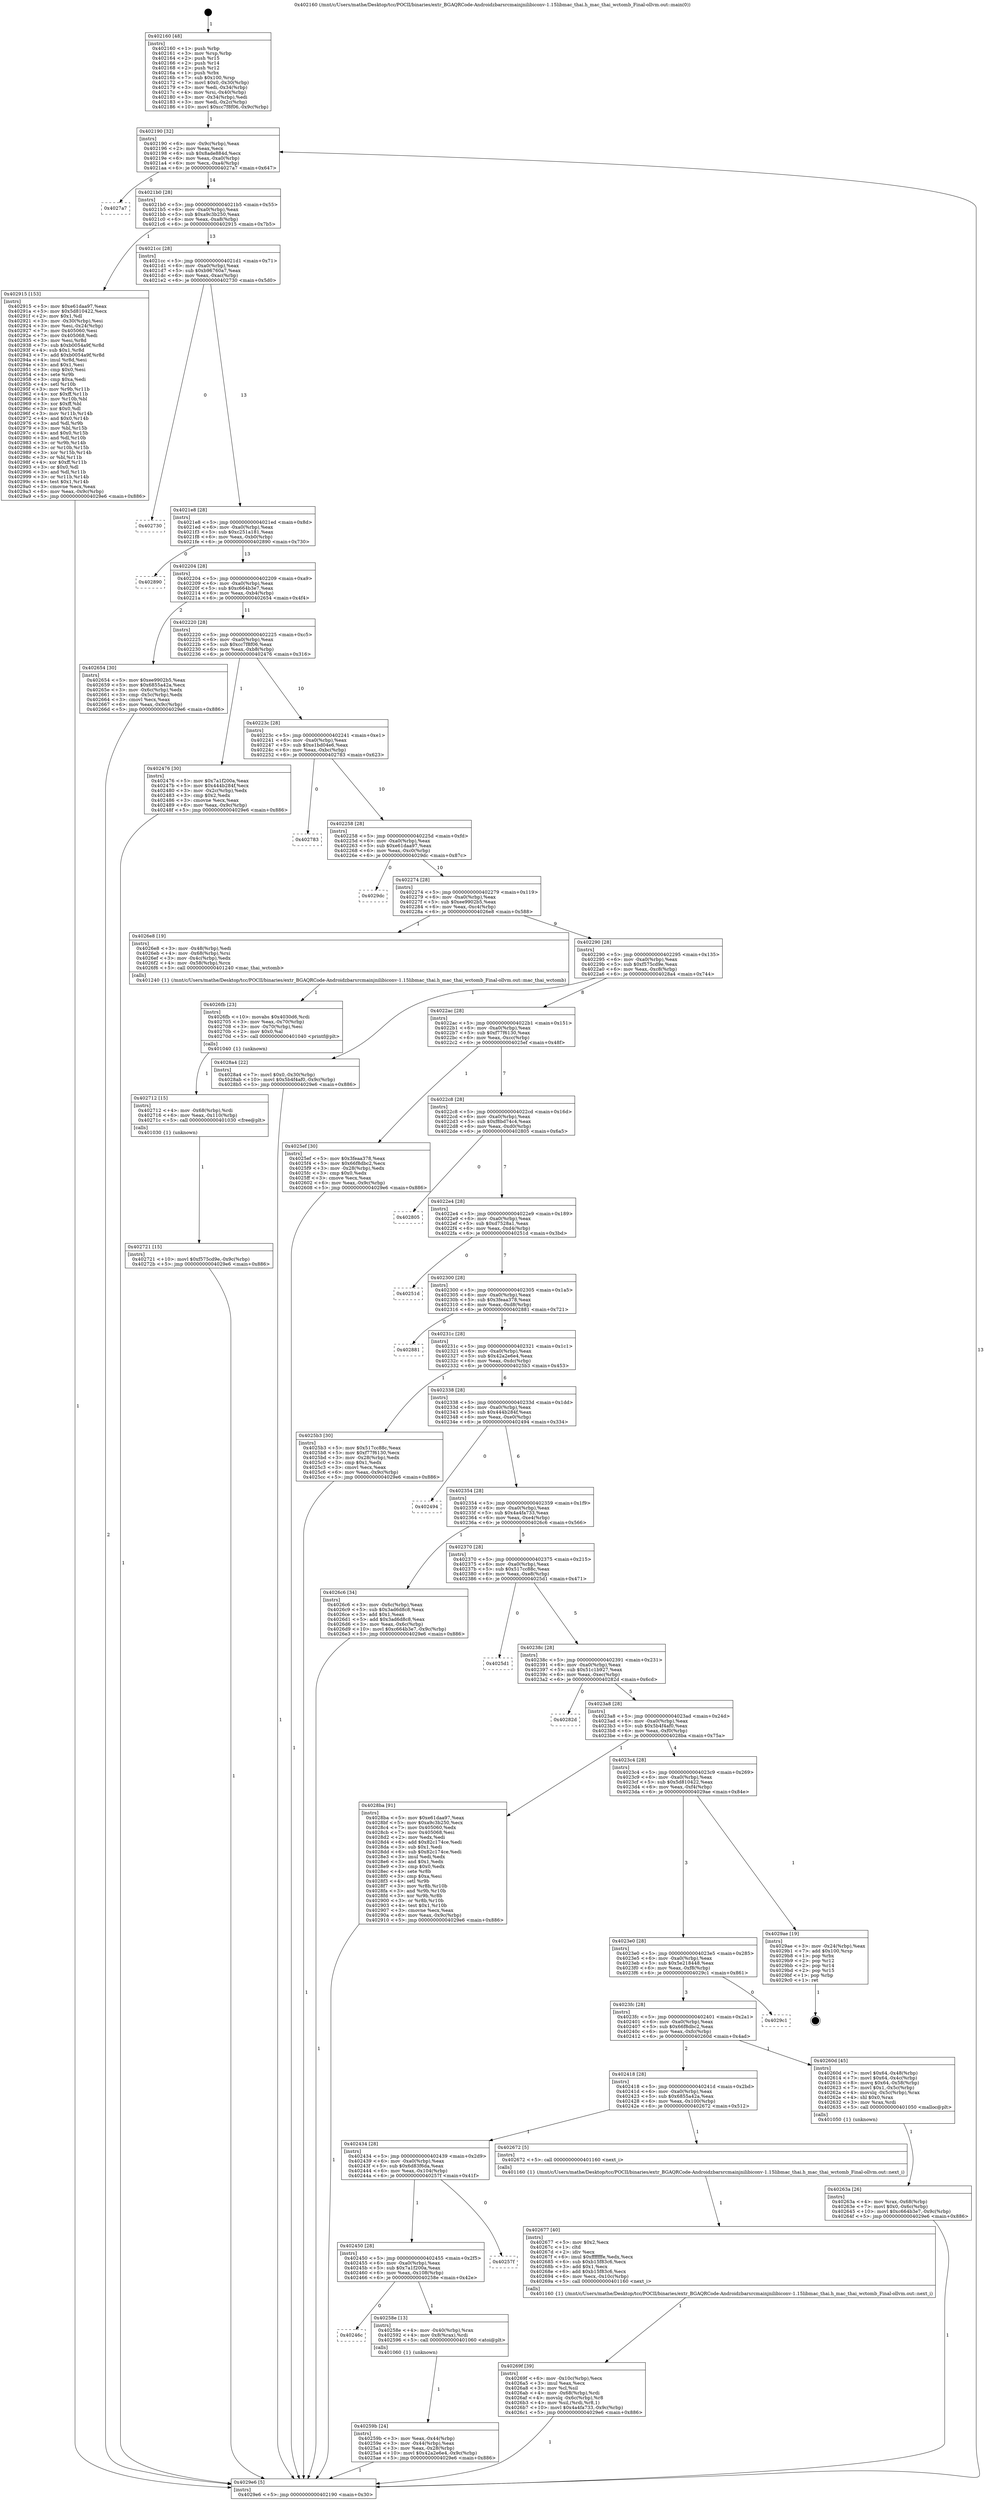 digraph "0x402160" {
  label = "0x402160 (/mnt/c/Users/mathe/Desktop/tcc/POCII/binaries/extr_BGAQRCode-Androidzbarsrcmainjnilibiconv-1.15libmac_thai.h_mac_thai_wctomb_Final-ollvm.out::main(0))"
  labelloc = "t"
  node[shape=record]

  Entry [label="",width=0.3,height=0.3,shape=circle,fillcolor=black,style=filled]
  "0x402190" [label="{
     0x402190 [32]\l
     | [instrs]\l
     &nbsp;&nbsp;0x402190 \<+6\>: mov -0x9c(%rbp),%eax\l
     &nbsp;&nbsp;0x402196 \<+2\>: mov %eax,%ecx\l
     &nbsp;&nbsp;0x402198 \<+6\>: sub $0x8ade884d,%ecx\l
     &nbsp;&nbsp;0x40219e \<+6\>: mov %eax,-0xa0(%rbp)\l
     &nbsp;&nbsp;0x4021a4 \<+6\>: mov %ecx,-0xa4(%rbp)\l
     &nbsp;&nbsp;0x4021aa \<+6\>: je 00000000004027a7 \<main+0x647\>\l
  }"]
  "0x4027a7" [label="{
     0x4027a7\l
  }", style=dashed]
  "0x4021b0" [label="{
     0x4021b0 [28]\l
     | [instrs]\l
     &nbsp;&nbsp;0x4021b0 \<+5\>: jmp 00000000004021b5 \<main+0x55\>\l
     &nbsp;&nbsp;0x4021b5 \<+6\>: mov -0xa0(%rbp),%eax\l
     &nbsp;&nbsp;0x4021bb \<+5\>: sub $0xa9c3b250,%eax\l
     &nbsp;&nbsp;0x4021c0 \<+6\>: mov %eax,-0xa8(%rbp)\l
     &nbsp;&nbsp;0x4021c6 \<+6\>: je 0000000000402915 \<main+0x7b5\>\l
  }"]
  Exit [label="",width=0.3,height=0.3,shape=circle,fillcolor=black,style=filled,peripheries=2]
  "0x402915" [label="{
     0x402915 [153]\l
     | [instrs]\l
     &nbsp;&nbsp;0x402915 \<+5\>: mov $0xe61daa97,%eax\l
     &nbsp;&nbsp;0x40291a \<+5\>: mov $0x5d810422,%ecx\l
     &nbsp;&nbsp;0x40291f \<+2\>: mov $0x1,%dl\l
     &nbsp;&nbsp;0x402921 \<+3\>: mov -0x30(%rbp),%esi\l
     &nbsp;&nbsp;0x402924 \<+3\>: mov %esi,-0x24(%rbp)\l
     &nbsp;&nbsp;0x402927 \<+7\>: mov 0x405060,%esi\l
     &nbsp;&nbsp;0x40292e \<+7\>: mov 0x405068,%edi\l
     &nbsp;&nbsp;0x402935 \<+3\>: mov %esi,%r8d\l
     &nbsp;&nbsp;0x402938 \<+7\>: sub $0xb0054a9f,%r8d\l
     &nbsp;&nbsp;0x40293f \<+4\>: sub $0x1,%r8d\l
     &nbsp;&nbsp;0x402943 \<+7\>: add $0xb0054a9f,%r8d\l
     &nbsp;&nbsp;0x40294a \<+4\>: imul %r8d,%esi\l
     &nbsp;&nbsp;0x40294e \<+3\>: and $0x1,%esi\l
     &nbsp;&nbsp;0x402951 \<+3\>: cmp $0x0,%esi\l
     &nbsp;&nbsp;0x402954 \<+4\>: sete %r9b\l
     &nbsp;&nbsp;0x402958 \<+3\>: cmp $0xa,%edi\l
     &nbsp;&nbsp;0x40295b \<+4\>: setl %r10b\l
     &nbsp;&nbsp;0x40295f \<+3\>: mov %r9b,%r11b\l
     &nbsp;&nbsp;0x402962 \<+4\>: xor $0xff,%r11b\l
     &nbsp;&nbsp;0x402966 \<+3\>: mov %r10b,%bl\l
     &nbsp;&nbsp;0x402969 \<+3\>: xor $0xff,%bl\l
     &nbsp;&nbsp;0x40296c \<+3\>: xor $0x0,%dl\l
     &nbsp;&nbsp;0x40296f \<+3\>: mov %r11b,%r14b\l
     &nbsp;&nbsp;0x402972 \<+4\>: and $0x0,%r14b\l
     &nbsp;&nbsp;0x402976 \<+3\>: and %dl,%r9b\l
     &nbsp;&nbsp;0x402979 \<+3\>: mov %bl,%r15b\l
     &nbsp;&nbsp;0x40297c \<+4\>: and $0x0,%r15b\l
     &nbsp;&nbsp;0x402980 \<+3\>: and %dl,%r10b\l
     &nbsp;&nbsp;0x402983 \<+3\>: or %r9b,%r14b\l
     &nbsp;&nbsp;0x402986 \<+3\>: or %r10b,%r15b\l
     &nbsp;&nbsp;0x402989 \<+3\>: xor %r15b,%r14b\l
     &nbsp;&nbsp;0x40298c \<+3\>: or %bl,%r11b\l
     &nbsp;&nbsp;0x40298f \<+4\>: xor $0xff,%r11b\l
     &nbsp;&nbsp;0x402993 \<+3\>: or $0x0,%dl\l
     &nbsp;&nbsp;0x402996 \<+3\>: and %dl,%r11b\l
     &nbsp;&nbsp;0x402999 \<+3\>: or %r11b,%r14b\l
     &nbsp;&nbsp;0x40299c \<+4\>: test $0x1,%r14b\l
     &nbsp;&nbsp;0x4029a0 \<+3\>: cmovne %ecx,%eax\l
     &nbsp;&nbsp;0x4029a3 \<+6\>: mov %eax,-0x9c(%rbp)\l
     &nbsp;&nbsp;0x4029a9 \<+5\>: jmp 00000000004029e6 \<main+0x886\>\l
  }"]
  "0x4021cc" [label="{
     0x4021cc [28]\l
     | [instrs]\l
     &nbsp;&nbsp;0x4021cc \<+5\>: jmp 00000000004021d1 \<main+0x71\>\l
     &nbsp;&nbsp;0x4021d1 \<+6\>: mov -0xa0(%rbp),%eax\l
     &nbsp;&nbsp;0x4021d7 \<+5\>: sub $0xb96760a7,%eax\l
     &nbsp;&nbsp;0x4021dc \<+6\>: mov %eax,-0xac(%rbp)\l
     &nbsp;&nbsp;0x4021e2 \<+6\>: je 0000000000402730 \<main+0x5d0\>\l
  }"]
  "0x402721" [label="{
     0x402721 [15]\l
     | [instrs]\l
     &nbsp;&nbsp;0x402721 \<+10\>: movl $0xf575cd9e,-0x9c(%rbp)\l
     &nbsp;&nbsp;0x40272b \<+5\>: jmp 00000000004029e6 \<main+0x886\>\l
  }"]
  "0x402730" [label="{
     0x402730\l
  }", style=dashed]
  "0x4021e8" [label="{
     0x4021e8 [28]\l
     | [instrs]\l
     &nbsp;&nbsp;0x4021e8 \<+5\>: jmp 00000000004021ed \<main+0x8d\>\l
     &nbsp;&nbsp;0x4021ed \<+6\>: mov -0xa0(%rbp),%eax\l
     &nbsp;&nbsp;0x4021f3 \<+5\>: sub $0xc251a181,%eax\l
     &nbsp;&nbsp;0x4021f8 \<+6\>: mov %eax,-0xb0(%rbp)\l
     &nbsp;&nbsp;0x4021fe \<+6\>: je 0000000000402890 \<main+0x730\>\l
  }"]
  "0x402712" [label="{
     0x402712 [15]\l
     | [instrs]\l
     &nbsp;&nbsp;0x402712 \<+4\>: mov -0x68(%rbp),%rdi\l
     &nbsp;&nbsp;0x402716 \<+6\>: mov %eax,-0x110(%rbp)\l
     &nbsp;&nbsp;0x40271c \<+5\>: call 0000000000401030 \<free@plt\>\l
     | [calls]\l
     &nbsp;&nbsp;0x401030 \{1\} (unknown)\l
  }"]
  "0x402890" [label="{
     0x402890\l
  }", style=dashed]
  "0x402204" [label="{
     0x402204 [28]\l
     | [instrs]\l
     &nbsp;&nbsp;0x402204 \<+5\>: jmp 0000000000402209 \<main+0xa9\>\l
     &nbsp;&nbsp;0x402209 \<+6\>: mov -0xa0(%rbp),%eax\l
     &nbsp;&nbsp;0x40220f \<+5\>: sub $0xc664b3e7,%eax\l
     &nbsp;&nbsp;0x402214 \<+6\>: mov %eax,-0xb4(%rbp)\l
     &nbsp;&nbsp;0x40221a \<+6\>: je 0000000000402654 \<main+0x4f4\>\l
  }"]
  "0x4026fb" [label="{
     0x4026fb [23]\l
     | [instrs]\l
     &nbsp;&nbsp;0x4026fb \<+10\>: movabs $0x4030d6,%rdi\l
     &nbsp;&nbsp;0x402705 \<+3\>: mov %eax,-0x70(%rbp)\l
     &nbsp;&nbsp;0x402708 \<+3\>: mov -0x70(%rbp),%esi\l
     &nbsp;&nbsp;0x40270b \<+2\>: mov $0x0,%al\l
     &nbsp;&nbsp;0x40270d \<+5\>: call 0000000000401040 \<printf@plt\>\l
     | [calls]\l
     &nbsp;&nbsp;0x401040 \{1\} (unknown)\l
  }"]
  "0x402654" [label="{
     0x402654 [30]\l
     | [instrs]\l
     &nbsp;&nbsp;0x402654 \<+5\>: mov $0xee9902b5,%eax\l
     &nbsp;&nbsp;0x402659 \<+5\>: mov $0x6855a42a,%ecx\l
     &nbsp;&nbsp;0x40265e \<+3\>: mov -0x6c(%rbp),%edx\l
     &nbsp;&nbsp;0x402661 \<+3\>: cmp -0x5c(%rbp),%edx\l
     &nbsp;&nbsp;0x402664 \<+3\>: cmovl %ecx,%eax\l
     &nbsp;&nbsp;0x402667 \<+6\>: mov %eax,-0x9c(%rbp)\l
     &nbsp;&nbsp;0x40266d \<+5\>: jmp 00000000004029e6 \<main+0x886\>\l
  }"]
  "0x402220" [label="{
     0x402220 [28]\l
     | [instrs]\l
     &nbsp;&nbsp;0x402220 \<+5\>: jmp 0000000000402225 \<main+0xc5\>\l
     &nbsp;&nbsp;0x402225 \<+6\>: mov -0xa0(%rbp),%eax\l
     &nbsp;&nbsp;0x40222b \<+5\>: sub $0xcc7f8f06,%eax\l
     &nbsp;&nbsp;0x402230 \<+6\>: mov %eax,-0xb8(%rbp)\l
     &nbsp;&nbsp;0x402236 \<+6\>: je 0000000000402476 \<main+0x316\>\l
  }"]
  "0x40269f" [label="{
     0x40269f [39]\l
     | [instrs]\l
     &nbsp;&nbsp;0x40269f \<+6\>: mov -0x10c(%rbp),%ecx\l
     &nbsp;&nbsp;0x4026a5 \<+3\>: imul %eax,%ecx\l
     &nbsp;&nbsp;0x4026a8 \<+3\>: mov %cl,%sil\l
     &nbsp;&nbsp;0x4026ab \<+4\>: mov -0x68(%rbp),%rdi\l
     &nbsp;&nbsp;0x4026af \<+4\>: movslq -0x6c(%rbp),%r8\l
     &nbsp;&nbsp;0x4026b3 \<+4\>: mov %sil,(%rdi,%r8,1)\l
     &nbsp;&nbsp;0x4026b7 \<+10\>: movl $0x4a4fa733,-0x9c(%rbp)\l
     &nbsp;&nbsp;0x4026c1 \<+5\>: jmp 00000000004029e6 \<main+0x886\>\l
  }"]
  "0x402476" [label="{
     0x402476 [30]\l
     | [instrs]\l
     &nbsp;&nbsp;0x402476 \<+5\>: mov $0x7a1f200a,%eax\l
     &nbsp;&nbsp;0x40247b \<+5\>: mov $0x444b284f,%ecx\l
     &nbsp;&nbsp;0x402480 \<+3\>: mov -0x2c(%rbp),%edx\l
     &nbsp;&nbsp;0x402483 \<+3\>: cmp $0x2,%edx\l
     &nbsp;&nbsp;0x402486 \<+3\>: cmovne %ecx,%eax\l
     &nbsp;&nbsp;0x402489 \<+6\>: mov %eax,-0x9c(%rbp)\l
     &nbsp;&nbsp;0x40248f \<+5\>: jmp 00000000004029e6 \<main+0x886\>\l
  }"]
  "0x40223c" [label="{
     0x40223c [28]\l
     | [instrs]\l
     &nbsp;&nbsp;0x40223c \<+5\>: jmp 0000000000402241 \<main+0xe1\>\l
     &nbsp;&nbsp;0x402241 \<+6\>: mov -0xa0(%rbp),%eax\l
     &nbsp;&nbsp;0x402247 \<+5\>: sub $0xe1bd04e6,%eax\l
     &nbsp;&nbsp;0x40224c \<+6\>: mov %eax,-0xbc(%rbp)\l
     &nbsp;&nbsp;0x402252 \<+6\>: je 0000000000402783 \<main+0x623\>\l
  }"]
  "0x4029e6" [label="{
     0x4029e6 [5]\l
     | [instrs]\l
     &nbsp;&nbsp;0x4029e6 \<+5\>: jmp 0000000000402190 \<main+0x30\>\l
  }"]
  "0x402160" [label="{
     0x402160 [48]\l
     | [instrs]\l
     &nbsp;&nbsp;0x402160 \<+1\>: push %rbp\l
     &nbsp;&nbsp;0x402161 \<+3\>: mov %rsp,%rbp\l
     &nbsp;&nbsp;0x402164 \<+2\>: push %r15\l
     &nbsp;&nbsp;0x402166 \<+2\>: push %r14\l
     &nbsp;&nbsp;0x402168 \<+2\>: push %r12\l
     &nbsp;&nbsp;0x40216a \<+1\>: push %rbx\l
     &nbsp;&nbsp;0x40216b \<+7\>: sub $0x100,%rsp\l
     &nbsp;&nbsp;0x402172 \<+7\>: movl $0x0,-0x30(%rbp)\l
     &nbsp;&nbsp;0x402179 \<+3\>: mov %edi,-0x34(%rbp)\l
     &nbsp;&nbsp;0x40217c \<+4\>: mov %rsi,-0x40(%rbp)\l
     &nbsp;&nbsp;0x402180 \<+3\>: mov -0x34(%rbp),%edi\l
     &nbsp;&nbsp;0x402183 \<+3\>: mov %edi,-0x2c(%rbp)\l
     &nbsp;&nbsp;0x402186 \<+10\>: movl $0xcc7f8f06,-0x9c(%rbp)\l
  }"]
  "0x402677" [label="{
     0x402677 [40]\l
     | [instrs]\l
     &nbsp;&nbsp;0x402677 \<+5\>: mov $0x2,%ecx\l
     &nbsp;&nbsp;0x40267c \<+1\>: cltd\l
     &nbsp;&nbsp;0x40267d \<+2\>: idiv %ecx\l
     &nbsp;&nbsp;0x40267f \<+6\>: imul $0xfffffffe,%edx,%ecx\l
     &nbsp;&nbsp;0x402685 \<+6\>: sub $0xb15f83c6,%ecx\l
     &nbsp;&nbsp;0x40268b \<+3\>: add $0x1,%ecx\l
     &nbsp;&nbsp;0x40268e \<+6\>: add $0xb15f83c6,%ecx\l
     &nbsp;&nbsp;0x402694 \<+6\>: mov %ecx,-0x10c(%rbp)\l
     &nbsp;&nbsp;0x40269a \<+5\>: call 0000000000401160 \<next_i\>\l
     | [calls]\l
     &nbsp;&nbsp;0x401160 \{1\} (/mnt/c/Users/mathe/Desktop/tcc/POCII/binaries/extr_BGAQRCode-Androidzbarsrcmainjnilibiconv-1.15libmac_thai.h_mac_thai_wctomb_Final-ollvm.out::next_i)\l
  }"]
  "0x402783" [label="{
     0x402783\l
  }", style=dashed]
  "0x402258" [label="{
     0x402258 [28]\l
     | [instrs]\l
     &nbsp;&nbsp;0x402258 \<+5\>: jmp 000000000040225d \<main+0xfd\>\l
     &nbsp;&nbsp;0x40225d \<+6\>: mov -0xa0(%rbp),%eax\l
     &nbsp;&nbsp;0x402263 \<+5\>: sub $0xe61daa97,%eax\l
     &nbsp;&nbsp;0x402268 \<+6\>: mov %eax,-0xc0(%rbp)\l
     &nbsp;&nbsp;0x40226e \<+6\>: je 00000000004029dc \<main+0x87c\>\l
  }"]
  "0x40263a" [label="{
     0x40263a [26]\l
     | [instrs]\l
     &nbsp;&nbsp;0x40263a \<+4\>: mov %rax,-0x68(%rbp)\l
     &nbsp;&nbsp;0x40263e \<+7\>: movl $0x0,-0x6c(%rbp)\l
     &nbsp;&nbsp;0x402645 \<+10\>: movl $0xc664b3e7,-0x9c(%rbp)\l
     &nbsp;&nbsp;0x40264f \<+5\>: jmp 00000000004029e6 \<main+0x886\>\l
  }"]
  "0x4029dc" [label="{
     0x4029dc\l
  }", style=dashed]
  "0x402274" [label="{
     0x402274 [28]\l
     | [instrs]\l
     &nbsp;&nbsp;0x402274 \<+5\>: jmp 0000000000402279 \<main+0x119\>\l
     &nbsp;&nbsp;0x402279 \<+6\>: mov -0xa0(%rbp),%eax\l
     &nbsp;&nbsp;0x40227f \<+5\>: sub $0xee9902b5,%eax\l
     &nbsp;&nbsp;0x402284 \<+6\>: mov %eax,-0xc4(%rbp)\l
     &nbsp;&nbsp;0x40228a \<+6\>: je 00000000004026e8 \<main+0x588\>\l
  }"]
  "0x40259b" [label="{
     0x40259b [24]\l
     | [instrs]\l
     &nbsp;&nbsp;0x40259b \<+3\>: mov %eax,-0x44(%rbp)\l
     &nbsp;&nbsp;0x40259e \<+3\>: mov -0x44(%rbp),%eax\l
     &nbsp;&nbsp;0x4025a1 \<+3\>: mov %eax,-0x28(%rbp)\l
     &nbsp;&nbsp;0x4025a4 \<+10\>: movl $0x42a2e6e4,-0x9c(%rbp)\l
     &nbsp;&nbsp;0x4025ae \<+5\>: jmp 00000000004029e6 \<main+0x886\>\l
  }"]
  "0x4026e8" [label="{
     0x4026e8 [19]\l
     | [instrs]\l
     &nbsp;&nbsp;0x4026e8 \<+3\>: mov -0x48(%rbp),%edi\l
     &nbsp;&nbsp;0x4026eb \<+4\>: mov -0x68(%rbp),%rsi\l
     &nbsp;&nbsp;0x4026ef \<+3\>: mov -0x4c(%rbp),%edx\l
     &nbsp;&nbsp;0x4026f2 \<+4\>: mov -0x58(%rbp),%rcx\l
     &nbsp;&nbsp;0x4026f6 \<+5\>: call 0000000000401240 \<mac_thai_wctomb\>\l
     | [calls]\l
     &nbsp;&nbsp;0x401240 \{1\} (/mnt/c/Users/mathe/Desktop/tcc/POCII/binaries/extr_BGAQRCode-Androidzbarsrcmainjnilibiconv-1.15libmac_thai.h_mac_thai_wctomb_Final-ollvm.out::mac_thai_wctomb)\l
  }"]
  "0x402290" [label="{
     0x402290 [28]\l
     | [instrs]\l
     &nbsp;&nbsp;0x402290 \<+5\>: jmp 0000000000402295 \<main+0x135\>\l
     &nbsp;&nbsp;0x402295 \<+6\>: mov -0xa0(%rbp),%eax\l
     &nbsp;&nbsp;0x40229b \<+5\>: sub $0xf575cd9e,%eax\l
     &nbsp;&nbsp;0x4022a0 \<+6\>: mov %eax,-0xc8(%rbp)\l
     &nbsp;&nbsp;0x4022a6 \<+6\>: je 00000000004028a4 \<main+0x744\>\l
  }"]
  "0x40246c" [label="{
     0x40246c\l
  }", style=dashed]
  "0x4028a4" [label="{
     0x4028a4 [22]\l
     | [instrs]\l
     &nbsp;&nbsp;0x4028a4 \<+7\>: movl $0x0,-0x30(%rbp)\l
     &nbsp;&nbsp;0x4028ab \<+10\>: movl $0x5b4f4af0,-0x9c(%rbp)\l
     &nbsp;&nbsp;0x4028b5 \<+5\>: jmp 00000000004029e6 \<main+0x886\>\l
  }"]
  "0x4022ac" [label="{
     0x4022ac [28]\l
     | [instrs]\l
     &nbsp;&nbsp;0x4022ac \<+5\>: jmp 00000000004022b1 \<main+0x151\>\l
     &nbsp;&nbsp;0x4022b1 \<+6\>: mov -0xa0(%rbp),%eax\l
     &nbsp;&nbsp;0x4022b7 \<+5\>: sub $0xf77f6130,%eax\l
     &nbsp;&nbsp;0x4022bc \<+6\>: mov %eax,-0xcc(%rbp)\l
     &nbsp;&nbsp;0x4022c2 \<+6\>: je 00000000004025ef \<main+0x48f\>\l
  }"]
  "0x40258e" [label="{
     0x40258e [13]\l
     | [instrs]\l
     &nbsp;&nbsp;0x40258e \<+4\>: mov -0x40(%rbp),%rax\l
     &nbsp;&nbsp;0x402592 \<+4\>: mov 0x8(%rax),%rdi\l
     &nbsp;&nbsp;0x402596 \<+5\>: call 0000000000401060 \<atoi@plt\>\l
     | [calls]\l
     &nbsp;&nbsp;0x401060 \{1\} (unknown)\l
  }"]
  "0x4025ef" [label="{
     0x4025ef [30]\l
     | [instrs]\l
     &nbsp;&nbsp;0x4025ef \<+5\>: mov $0x3feaa378,%eax\l
     &nbsp;&nbsp;0x4025f4 \<+5\>: mov $0x66f8dbc2,%ecx\l
     &nbsp;&nbsp;0x4025f9 \<+3\>: mov -0x28(%rbp),%edx\l
     &nbsp;&nbsp;0x4025fc \<+3\>: cmp $0x0,%edx\l
     &nbsp;&nbsp;0x4025ff \<+3\>: cmove %ecx,%eax\l
     &nbsp;&nbsp;0x402602 \<+6\>: mov %eax,-0x9c(%rbp)\l
     &nbsp;&nbsp;0x402608 \<+5\>: jmp 00000000004029e6 \<main+0x886\>\l
  }"]
  "0x4022c8" [label="{
     0x4022c8 [28]\l
     | [instrs]\l
     &nbsp;&nbsp;0x4022c8 \<+5\>: jmp 00000000004022cd \<main+0x16d\>\l
     &nbsp;&nbsp;0x4022cd \<+6\>: mov -0xa0(%rbp),%eax\l
     &nbsp;&nbsp;0x4022d3 \<+5\>: sub $0xf8bd74c4,%eax\l
     &nbsp;&nbsp;0x4022d8 \<+6\>: mov %eax,-0xd0(%rbp)\l
     &nbsp;&nbsp;0x4022de \<+6\>: je 0000000000402805 \<main+0x6a5\>\l
  }"]
  "0x402450" [label="{
     0x402450 [28]\l
     | [instrs]\l
     &nbsp;&nbsp;0x402450 \<+5\>: jmp 0000000000402455 \<main+0x2f5\>\l
     &nbsp;&nbsp;0x402455 \<+6\>: mov -0xa0(%rbp),%eax\l
     &nbsp;&nbsp;0x40245b \<+5\>: sub $0x7a1f200a,%eax\l
     &nbsp;&nbsp;0x402460 \<+6\>: mov %eax,-0x108(%rbp)\l
     &nbsp;&nbsp;0x402466 \<+6\>: je 000000000040258e \<main+0x42e\>\l
  }"]
  "0x402805" [label="{
     0x402805\l
  }", style=dashed]
  "0x4022e4" [label="{
     0x4022e4 [28]\l
     | [instrs]\l
     &nbsp;&nbsp;0x4022e4 \<+5\>: jmp 00000000004022e9 \<main+0x189\>\l
     &nbsp;&nbsp;0x4022e9 \<+6\>: mov -0xa0(%rbp),%eax\l
     &nbsp;&nbsp;0x4022ef \<+5\>: sub $0xd7528a1,%eax\l
     &nbsp;&nbsp;0x4022f4 \<+6\>: mov %eax,-0xd4(%rbp)\l
     &nbsp;&nbsp;0x4022fa \<+6\>: je 000000000040251d \<main+0x3bd\>\l
  }"]
  "0x40257f" [label="{
     0x40257f\l
  }", style=dashed]
  "0x40251d" [label="{
     0x40251d\l
  }", style=dashed]
  "0x402300" [label="{
     0x402300 [28]\l
     | [instrs]\l
     &nbsp;&nbsp;0x402300 \<+5\>: jmp 0000000000402305 \<main+0x1a5\>\l
     &nbsp;&nbsp;0x402305 \<+6\>: mov -0xa0(%rbp),%eax\l
     &nbsp;&nbsp;0x40230b \<+5\>: sub $0x3feaa378,%eax\l
     &nbsp;&nbsp;0x402310 \<+6\>: mov %eax,-0xd8(%rbp)\l
     &nbsp;&nbsp;0x402316 \<+6\>: je 0000000000402881 \<main+0x721\>\l
  }"]
  "0x402434" [label="{
     0x402434 [28]\l
     | [instrs]\l
     &nbsp;&nbsp;0x402434 \<+5\>: jmp 0000000000402439 \<main+0x2d9\>\l
     &nbsp;&nbsp;0x402439 \<+6\>: mov -0xa0(%rbp),%eax\l
     &nbsp;&nbsp;0x40243f \<+5\>: sub $0x6d83f6da,%eax\l
     &nbsp;&nbsp;0x402444 \<+6\>: mov %eax,-0x104(%rbp)\l
     &nbsp;&nbsp;0x40244a \<+6\>: je 000000000040257f \<main+0x41f\>\l
  }"]
  "0x402881" [label="{
     0x402881\l
  }", style=dashed]
  "0x40231c" [label="{
     0x40231c [28]\l
     | [instrs]\l
     &nbsp;&nbsp;0x40231c \<+5\>: jmp 0000000000402321 \<main+0x1c1\>\l
     &nbsp;&nbsp;0x402321 \<+6\>: mov -0xa0(%rbp),%eax\l
     &nbsp;&nbsp;0x402327 \<+5\>: sub $0x42a2e6e4,%eax\l
     &nbsp;&nbsp;0x40232c \<+6\>: mov %eax,-0xdc(%rbp)\l
     &nbsp;&nbsp;0x402332 \<+6\>: je 00000000004025b3 \<main+0x453\>\l
  }"]
  "0x402672" [label="{
     0x402672 [5]\l
     | [instrs]\l
     &nbsp;&nbsp;0x402672 \<+5\>: call 0000000000401160 \<next_i\>\l
     | [calls]\l
     &nbsp;&nbsp;0x401160 \{1\} (/mnt/c/Users/mathe/Desktop/tcc/POCII/binaries/extr_BGAQRCode-Androidzbarsrcmainjnilibiconv-1.15libmac_thai.h_mac_thai_wctomb_Final-ollvm.out::next_i)\l
  }"]
  "0x4025b3" [label="{
     0x4025b3 [30]\l
     | [instrs]\l
     &nbsp;&nbsp;0x4025b3 \<+5\>: mov $0x517cc88c,%eax\l
     &nbsp;&nbsp;0x4025b8 \<+5\>: mov $0xf77f6130,%ecx\l
     &nbsp;&nbsp;0x4025bd \<+3\>: mov -0x28(%rbp),%edx\l
     &nbsp;&nbsp;0x4025c0 \<+3\>: cmp $0x1,%edx\l
     &nbsp;&nbsp;0x4025c3 \<+3\>: cmovl %ecx,%eax\l
     &nbsp;&nbsp;0x4025c6 \<+6\>: mov %eax,-0x9c(%rbp)\l
     &nbsp;&nbsp;0x4025cc \<+5\>: jmp 00000000004029e6 \<main+0x886\>\l
  }"]
  "0x402338" [label="{
     0x402338 [28]\l
     | [instrs]\l
     &nbsp;&nbsp;0x402338 \<+5\>: jmp 000000000040233d \<main+0x1dd\>\l
     &nbsp;&nbsp;0x40233d \<+6\>: mov -0xa0(%rbp),%eax\l
     &nbsp;&nbsp;0x402343 \<+5\>: sub $0x444b284f,%eax\l
     &nbsp;&nbsp;0x402348 \<+6\>: mov %eax,-0xe0(%rbp)\l
     &nbsp;&nbsp;0x40234e \<+6\>: je 0000000000402494 \<main+0x334\>\l
  }"]
  "0x402418" [label="{
     0x402418 [28]\l
     | [instrs]\l
     &nbsp;&nbsp;0x402418 \<+5\>: jmp 000000000040241d \<main+0x2bd\>\l
     &nbsp;&nbsp;0x40241d \<+6\>: mov -0xa0(%rbp),%eax\l
     &nbsp;&nbsp;0x402423 \<+5\>: sub $0x6855a42a,%eax\l
     &nbsp;&nbsp;0x402428 \<+6\>: mov %eax,-0x100(%rbp)\l
     &nbsp;&nbsp;0x40242e \<+6\>: je 0000000000402672 \<main+0x512\>\l
  }"]
  "0x402494" [label="{
     0x402494\l
  }", style=dashed]
  "0x402354" [label="{
     0x402354 [28]\l
     | [instrs]\l
     &nbsp;&nbsp;0x402354 \<+5\>: jmp 0000000000402359 \<main+0x1f9\>\l
     &nbsp;&nbsp;0x402359 \<+6\>: mov -0xa0(%rbp),%eax\l
     &nbsp;&nbsp;0x40235f \<+5\>: sub $0x4a4fa733,%eax\l
     &nbsp;&nbsp;0x402364 \<+6\>: mov %eax,-0xe4(%rbp)\l
     &nbsp;&nbsp;0x40236a \<+6\>: je 00000000004026c6 \<main+0x566\>\l
  }"]
  "0x40260d" [label="{
     0x40260d [45]\l
     | [instrs]\l
     &nbsp;&nbsp;0x40260d \<+7\>: movl $0x64,-0x48(%rbp)\l
     &nbsp;&nbsp;0x402614 \<+7\>: movl $0x64,-0x4c(%rbp)\l
     &nbsp;&nbsp;0x40261b \<+8\>: movq $0x64,-0x58(%rbp)\l
     &nbsp;&nbsp;0x402623 \<+7\>: movl $0x1,-0x5c(%rbp)\l
     &nbsp;&nbsp;0x40262a \<+4\>: movslq -0x5c(%rbp),%rax\l
     &nbsp;&nbsp;0x40262e \<+4\>: shl $0x0,%rax\l
     &nbsp;&nbsp;0x402632 \<+3\>: mov %rax,%rdi\l
     &nbsp;&nbsp;0x402635 \<+5\>: call 0000000000401050 \<malloc@plt\>\l
     | [calls]\l
     &nbsp;&nbsp;0x401050 \{1\} (unknown)\l
  }"]
  "0x4026c6" [label="{
     0x4026c6 [34]\l
     | [instrs]\l
     &nbsp;&nbsp;0x4026c6 \<+3\>: mov -0x6c(%rbp),%eax\l
     &nbsp;&nbsp;0x4026c9 \<+5\>: sub $0x3ad6d8c8,%eax\l
     &nbsp;&nbsp;0x4026ce \<+3\>: add $0x1,%eax\l
     &nbsp;&nbsp;0x4026d1 \<+5\>: add $0x3ad6d8c8,%eax\l
     &nbsp;&nbsp;0x4026d6 \<+3\>: mov %eax,-0x6c(%rbp)\l
     &nbsp;&nbsp;0x4026d9 \<+10\>: movl $0xc664b3e7,-0x9c(%rbp)\l
     &nbsp;&nbsp;0x4026e3 \<+5\>: jmp 00000000004029e6 \<main+0x886\>\l
  }"]
  "0x402370" [label="{
     0x402370 [28]\l
     | [instrs]\l
     &nbsp;&nbsp;0x402370 \<+5\>: jmp 0000000000402375 \<main+0x215\>\l
     &nbsp;&nbsp;0x402375 \<+6\>: mov -0xa0(%rbp),%eax\l
     &nbsp;&nbsp;0x40237b \<+5\>: sub $0x517cc88c,%eax\l
     &nbsp;&nbsp;0x402380 \<+6\>: mov %eax,-0xe8(%rbp)\l
     &nbsp;&nbsp;0x402386 \<+6\>: je 00000000004025d1 \<main+0x471\>\l
  }"]
  "0x4023fc" [label="{
     0x4023fc [28]\l
     | [instrs]\l
     &nbsp;&nbsp;0x4023fc \<+5\>: jmp 0000000000402401 \<main+0x2a1\>\l
     &nbsp;&nbsp;0x402401 \<+6\>: mov -0xa0(%rbp),%eax\l
     &nbsp;&nbsp;0x402407 \<+5\>: sub $0x66f8dbc2,%eax\l
     &nbsp;&nbsp;0x40240c \<+6\>: mov %eax,-0xfc(%rbp)\l
     &nbsp;&nbsp;0x402412 \<+6\>: je 000000000040260d \<main+0x4ad\>\l
  }"]
  "0x4025d1" [label="{
     0x4025d1\l
  }", style=dashed]
  "0x40238c" [label="{
     0x40238c [28]\l
     | [instrs]\l
     &nbsp;&nbsp;0x40238c \<+5\>: jmp 0000000000402391 \<main+0x231\>\l
     &nbsp;&nbsp;0x402391 \<+6\>: mov -0xa0(%rbp),%eax\l
     &nbsp;&nbsp;0x402397 \<+5\>: sub $0x51c1b927,%eax\l
     &nbsp;&nbsp;0x40239c \<+6\>: mov %eax,-0xec(%rbp)\l
     &nbsp;&nbsp;0x4023a2 \<+6\>: je 000000000040282d \<main+0x6cd\>\l
  }"]
  "0x4029c1" [label="{
     0x4029c1\l
  }", style=dashed]
  "0x40282d" [label="{
     0x40282d\l
  }", style=dashed]
  "0x4023a8" [label="{
     0x4023a8 [28]\l
     | [instrs]\l
     &nbsp;&nbsp;0x4023a8 \<+5\>: jmp 00000000004023ad \<main+0x24d\>\l
     &nbsp;&nbsp;0x4023ad \<+6\>: mov -0xa0(%rbp),%eax\l
     &nbsp;&nbsp;0x4023b3 \<+5\>: sub $0x5b4f4af0,%eax\l
     &nbsp;&nbsp;0x4023b8 \<+6\>: mov %eax,-0xf0(%rbp)\l
     &nbsp;&nbsp;0x4023be \<+6\>: je 00000000004028ba \<main+0x75a\>\l
  }"]
  "0x4023e0" [label="{
     0x4023e0 [28]\l
     | [instrs]\l
     &nbsp;&nbsp;0x4023e0 \<+5\>: jmp 00000000004023e5 \<main+0x285\>\l
     &nbsp;&nbsp;0x4023e5 \<+6\>: mov -0xa0(%rbp),%eax\l
     &nbsp;&nbsp;0x4023eb \<+5\>: sub $0x5e218448,%eax\l
     &nbsp;&nbsp;0x4023f0 \<+6\>: mov %eax,-0xf8(%rbp)\l
     &nbsp;&nbsp;0x4023f6 \<+6\>: je 00000000004029c1 \<main+0x861\>\l
  }"]
  "0x4028ba" [label="{
     0x4028ba [91]\l
     | [instrs]\l
     &nbsp;&nbsp;0x4028ba \<+5\>: mov $0xe61daa97,%eax\l
     &nbsp;&nbsp;0x4028bf \<+5\>: mov $0xa9c3b250,%ecx\l
     &nbsp;&nbsp;0x4028c4 \<+7\>: mov 0x405060,%edx\l
     &nbsp;&nbsp;0x4028cb \<+7\>: mov 0x405068,%esi\l
     &nbsp;&nbsp;0x4028d2 \<+2\>: mov %edx,%edi\l
     &nbsp;&nbsp;0x4028d4 \<+6\>: add $0x82c174ce,%edi\l
     &nbsp;&nbsp;0x4028da \<+3\>: sub $0x1,%edi\l
     &nbsp;&nbsp;0x4028dd \<+6\>: sub $0x82c174ce,%edi\l
     &nbsp;&nbsp;0x4028e3 \<+3\>: imul %edi,%edx\l
     &nbsp;&nbsp;0x4028e6 \<+3\>: and $0x1,%edx\l
     &nbsp;&nbsp;0x4028e9 \<+3\>: cmp $0x0,%edx\l
     &nbsp;&nbsp;0x4028ec \<+4\>: sete %r8b\l
     &nbsp;&nbsp;0x4028f0 \<+3\>: cmp $0xa,%esi\l
     &nbsp;&nbsp;0x4028f3 \<+4\>: setl %r9b\l
     &nbsp;&nbsp;0x4028f7 \<+3\>: mov %r8b,%r10b\l
     &nbsp;&nbsp;0x4028fa \<+3\>: and %r9b,%r10b\l
     &nbsp;&nbsp;0x4028fd \<+3\>: xor %r9b,%r8b\l
     &nbsp;&nbsp;0x402900 \<+3\>: or %r8b,%r10b\l
     &nbsp;&nbsp;0x402903 \<+4\>: test $0x1,%r10b\l
     &nbsp;&nbsp;0x402907 \<+3\>: cmovne %ecx,%eax\l
     &nbsp;&nbsp;0x40290a \<+6\>: mov %eax,-0x9c(%rbp)\l
     &nbsp;&nbsp;0x402910 \<+5\>: jmp 00000000004029e6 \<main+0x886\>\l
  }"]
  "0x4023c4" [label="{
     0x4023c4 [28]\l
     | [instrs]\l
     &nbsp;&nbsp;0x4023c4 \<+5\>: jmp 00000000004023c9 \<main+0x269\>\l
     &nbsp;&nbsp;0x4023c9 \<+6\>: mov -0xa0(%rbp),%eax\l
     &nbsp;&nbsp;0x4023cf \<+5\>: sub $0x5d810422,%eax\l
     &nbsp;&nbsp;0x4023d4 \<+6\>: mov %eax,-0xf4(%rbp)\l
     &nbsp;&nbsp;0x4023da \<+6\>: je 00000000004029ae \<main+0x84e\>\l
  }"]
  "0x4029ae" [label="{
     0x4029ae [19]\l
     | [instrs]\l
     &nbsp;&nbsp;0x4029ae \<+3\>: mov -0x24(%rbp),%eax\l
     &nbsp;&nbsp;0x4029b1 \<+7\>: add $0x100,%rsp\l
     &nbsp;&nbsp;0x4029b8 \<+1\>: pop %rbx\l
     &nbsp;&nbsp;0x4029b9 \<+2\>: pop %r12\l
     &nbsp;&nbsp;0x4029bb \<+2\>: pop %r14\l
     &nbsp;&nbsp;0x4029bd \<+2\>: pop %r15\l
     &nbsp;&nbsp;0x4029bf \<+1\>: pop %rbp\l
     &nbsp;&nbsp;0x4029c0 \<+1\>: ret\l
  }"]
  Entry -> "0x402160" [label=" 1"]
  "0x402190" -> "0x4027a7" [label=" 0"]
  "0x402190" -> "0x4021b0" [label=" 14"]
  "0x4029ae" -> Exit [label=" 1"]
  "0x4021b0" -> "0x402915" [label=" 1"]
  "0x4021b0" -> "0x4021cc" [label=" 13"]
  "0x402915" -> "0x4029e6" [label=" 1"]
  "0x4021cc" -> "0x402730" [label=" 0"]
  "0x4021cc" -> "0x4021e8" [label=" 13"]
  "0x4028ba" -> "0x4029e6" [label=" 1"]
  "0x4021e8" -> "0x402890" [label=" 0"]
  "0x4021e8" -> "0x402204" [label=" 13"]
  "0x4028a4" -> "0x4029e6" [label=" 1"]
  "0x402204" -> "0x402654" [label=" 2"]
  "0x402204" -> "0x402220" [label=" 11"]
  "0x402721" -> "0x4029e6" [label=" 1"]
  "0x402220" -> "0x402476" [label=" 1"]
  "0x402220" -> "0x40223c" [label=" 10"]
  "0x402476" -> "0x4029e6" [label=" 1"]
  "0x402160" -> "0x402190" [label=" 1"]
  "0x4029e6" -> "0x402190" [label=" 13"]
  "0x402712" -> "0x402721" [label=" 1"]
  "0x40223c" -> "0x402783" [label=" 0"]
  "0x40223c" -> "0x402258" [label=" 10"]
  "0x4026fb" -> "0x402712" [label=" 1"]
  "0x402258" -> "0x4029dc" [label=" 0"]
  "0x402258" -> "0x402274" [label=" 10"]
  "0x4026e8" -> "0x4026fb" [label=" 1"]
  "0x402274" -> "0x4026e8" [label=" 1"]
  "0x402274" -> "0x402290" [label=" 9"]
  "0x4026c6" -> "0x4029e6" [label=" 1"]
  "0x402290" -> "0x4028a4" [label=" 1"]
  "0x402290" -> "0x4022ac" [label=" 8"]
  "0x40269f" -> "0x4029e6" [label=" 1"]
  "0x4022ac" -> "0x4025ef" [label=" 1"]
  "0x4022ac" -> "0x4022c8" [label=" 7"]
  "0x402677" -> "0x40269f" [label=" 1"]
  "0x4022c8" -> "0x402805" [label=" 0"]
  "0x4022c8" -> "0x4022e4" [label=" 7"]
  "0x402654" -> "0x4029e6" [label=" 2"]
  "0x4022e4" -> "0x40251d" [label=" 0"]
  "0x4022e4" -> "0x402300" [label=" 7"]
  "0x40263a" -> "0x4029e6" [label=" 1"]
  "0x402300" -> "0x402881" [label=" 0"]
  "0x402300" -> "0x40231c" [label=" 7"]
  "0x4025ef" -> "0x4029e6" [label=" 1"]
  "0x40231c" -> "0x4025b3" [label=" 1"]
  "0x40231c" -> "0x402338" [label=" 6"]
  "0x4025b3" -> "0x4029e6" [label=" 1"]
  "0x402338" -> "0x402494" [label=" 0"]
  "0x402338" -> "0x402354" [label=" 6"]
  "0x40258e" -> "0x40259b" [label=" 1"]
  "0x402354" -> "0x4026c6" [label=" 1"]
  "0x402354" -> "0x402370" [label=" 5"]
  "0x402450" -> "0x40246c" [label=" 0"]
  "0x402370" -> "0x4025d1" [label=" 0"]
  "0x402370" -> "0x40238c" [label=" 5"]
  "0x402672" -> "0x402677" [label=" 1"]
  "0x40238c" -> "0x40282d" [label=" 0"]
  "0x40238c" -> "0x4023a8" [label=" 5"]
  "0x402434" -> "0x402450" [label=" 1"]
  "0x4023a8" -> "0x4028ba" [label=" 1"]
  "0x4023a8" -> "0x4023c4" [label=" 4"]
  "0x40260d" -> "0x40263a" [label=" 1"]
  "0x4023c4" -> "0x4029ae" [label=" 1"]
  "0x4023c4" -> "0x4023e0" [label=" 3"]
  "0x402434" -> "0x40257f" [label=" 0"]
  "0x4023e0" -> "0x4029c1" [label=" 0"]
  "0x4023e0" -> "0x4023fc" [label=" 3"]
  "0x402450" -> "0x40258e" [label=" 1"]
  "0x4023fc" -> "0x40260d" [label=" 1"]
  "0x4023fc" -> "0x402418" [label=" 2"]
  "0x40259b" -> "0x4029e6" [label=" 1"]
  "0x402418" -> "0x402672" [label=" 1"]
  "0x402418" -> "0x402434" [label=" 1"]
}
